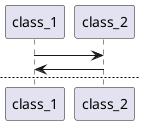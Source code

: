 {
  "sha1": "i5w355h4s7k243g5ynv3b9b64u45boo",
  "insertion": {
    "when": "2024-06-03T18:59:30.359Z",
    "user": "plantuml@gmail.com"
  }
}
@startuml
    class_1 -> class_2
    '...
    class_2 -> class_1

    newpage Second Page
    class_1 -> class_2
    'The following line causes swimlanes on first page to disappear
    ...
    class_2 -> class_1
@enduml
